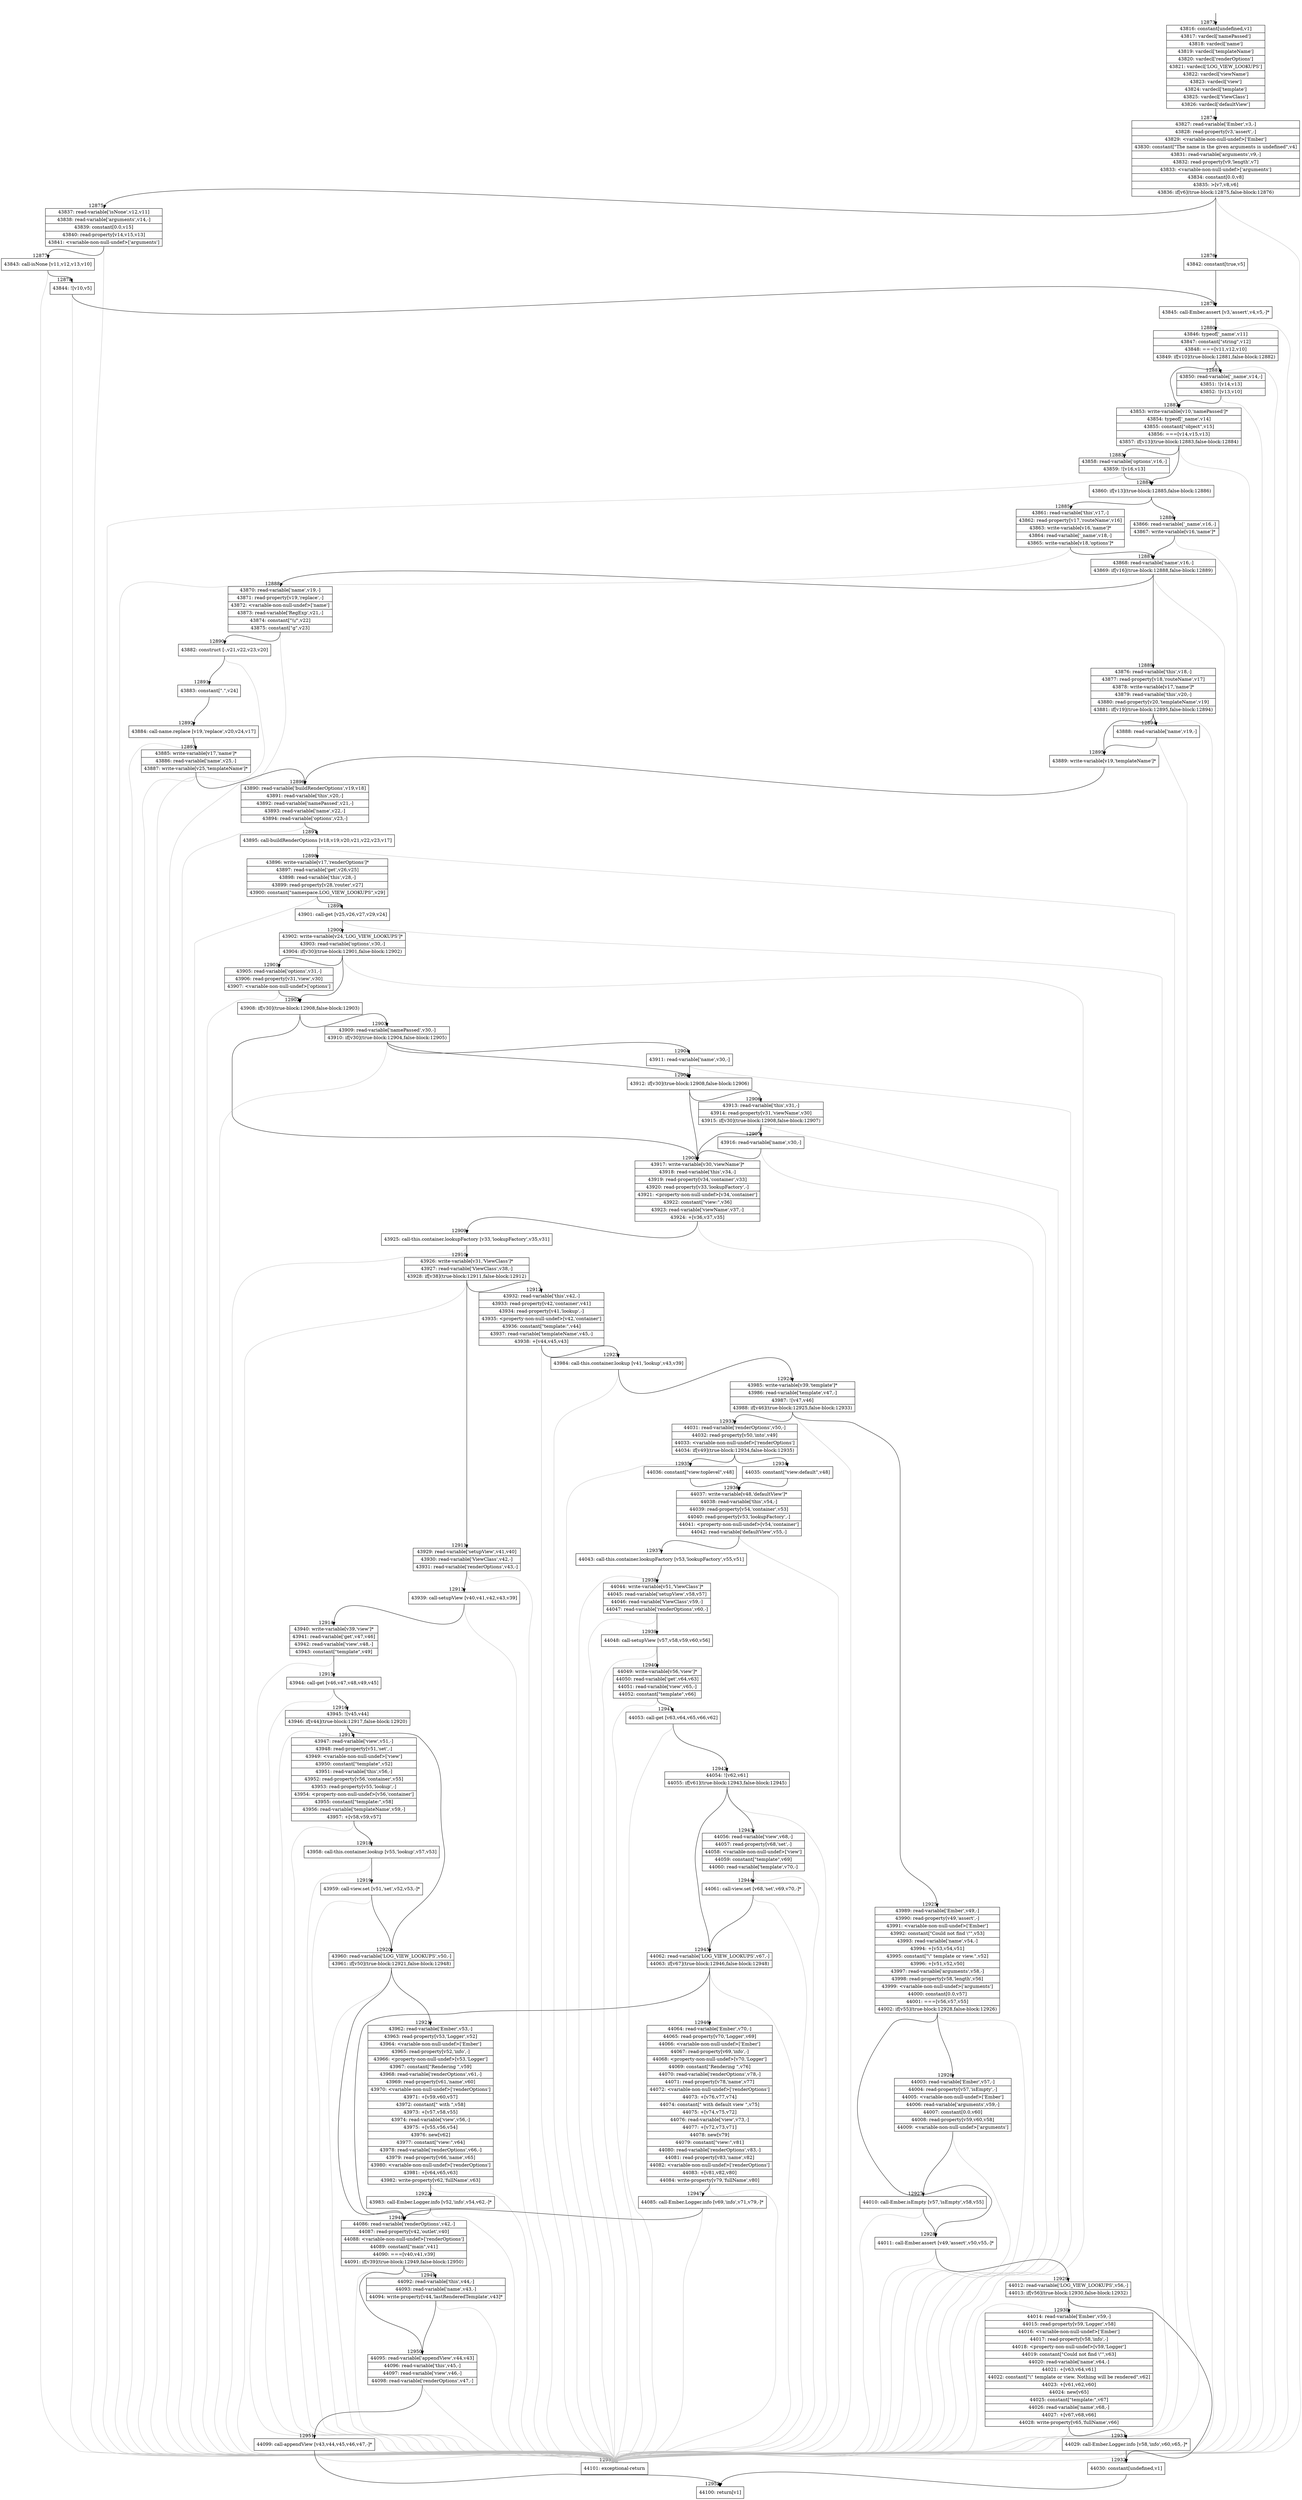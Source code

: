digraph {
rankdir="TD"
BB_entry1068[shape=none,label=""];
BB_entry1068 -> BB12873 [tailport=s, headport=n, headlabel="    12873"]
BB12873 [shape=record label="{43816: constant[undefined,v1]|43817: vardecl['namePassed']|43818: vardecl['name']|43819: vardecl['templateName']|43820: vardecl['renderOptions']|43821: vardecl['LOG_VIEW_LOOKUPS']|43822: vardecl['viewName']|43823: vardecl['view']|43824: vardecl['template']|43825: vardecl['ViewClass']|43826: vardecl['defaultView']}" ] 
BB12873 -> BB12874 [tailport=s, headport=n, headlabel="      12874"]
BB12874 [shape=record label="{43827: read-variable['Ember',v3,-]|43828: read-property[v3,'assert',-]|43829: \<variable-non-null-undef\>['Ember']|43830: constant[\"The name in the given arguments is undefined\",v4]|43831: read-variable['arguments',v9,-]|43832: read-property[v9,'length',v7]|43833: \<variable-non-null-undef\>['arguments']|43834: constant[0.0,v8]|43835: \>[v7,v8,v6]|43836: if[v6](true-block:12875,false-block:12876)}" ] 
BB12874 -> BB12875 [tailport=s, headport=n, headlabel="      12875"]
BB12874 -> BB12876 [tailport=s, headport=n, headlabel="      12876"]
BB12874 -> BB12953 [tailport=s, headport=n, color=gray, headlabel="      12953"]
BB12875 [shape=record label="{43837: read-variable['isNone',v12,v11]|43838: read-variable['arguments',v14,-]|43839: constant[0.0,v15]|43840: read-property[v14,v15,v13]|43841: \<variable-non-null-undef\>['arguments']}" ] 
BB12875 -> BB12877 [tailport=s, headport=n, headlabel="      12877"]
BB12875 -> BB12953 [tailport=s, headport=n, color=gray]
BB12876 [shape=record label="{43842: constant[true,v5]}" ] 
BB12876 -> BB12879 [tailport=s, headport=n, headlabel="      12879"]
BB12877 [shape=record label="{43843: call-isNone [v11,v12,v13,v10]}" ] 
BB12877 -> BB12878 [tailport=s, headport=n, headlabel="      12878"]
BB12877 -> BB12953 [tailport=s, headport=n, color=gray]
BB12878 [shape=record label="{43844: ![v10,v5]}" ] 
BB12878 -> BB12879 [tailport=s, headport=n]
BB12878 -> BB12953 [tailport=s, headport=n, color=gray]
BB12879 [shape=record label="{43845: call-Ember.assert [v3,'assert',v4,v5,-]*}" ] 
BB12879 -> BB12880 [tailport=s, headport=n, headlabel="      12880"]
BB12879 -> BB12953 [tailport=s, headport=n, color=gray]
BB12880 [shape=record label="{43846: typeof['_name',v11]|43847: constant[\"string\",v12]|43848: ===[v11,v12,v10]|43849: if[v10](true-block:12881,false-block:12882)}" ] 
BB12880 -> BB12882 [tailport=s, headport=n, headlabel="      12882"]
BB12880 -> BB12881 [tailport=s, headport=n, headlabel="      12881"]
BB12880 -> BB12953 [tailport=s, headport=n, color=gray]
BB12881 [shape=record label="{43850: read-variable['_name',v14,-]|43851: ![v14,v13]|43852: ![v13,v10]}" ] 
BB12881 -> BB12882 [tailport=s, headport=n]
BB12881 -> BB12953 [tailport=s, headport=n, color=gray]
BB12882 [shape=record label="{43853: write-variable[v10,'namePassed']*|43854: typeof['_name',v14]|43855: constant[\"object\",v15]|43856: ===[v14,v15,v13]|43857: if[v13](true-block:12883,false-block:12884)}" ] 
BB12882 -> BB12884 [tailport=s, headport=n, headlabel="      12884"]
BB12882 -> BB12883 [tailport=s, headport=n, headlabel="      12883"]
BB12882 -> BB12953 [tailport=s, headport=n, color=gray]
BB12883 [shape=record label="{43858: read-variable['options',v16,-]|43859: ![v16,v13]}" ] 
BB12883 -> BB12884 [tailport=s, headport=n]
BB12883 -> BB12953 [tailport=s, headport=n, color=gray]
BB12884 [shape=record label="{43860: if[v13](true-block:12885,false-block:12886)}" ] 
BB12884 -> BB12885 [tailport=s, headport=n, headlabel="      12885"]
BB12884 -> BB12886 [tailport=s, headport=n, headlabel="      12886"]
BB12885 [shape=record label="{43861: read-variable['this',v17,-]|43862: read-property[v17,'routeName',v16]|43863: write-variable[v16,'name']*|43864: read-variable['_name',v18,-]|43865: write-variable[v18,'options']*}" ] 
BB12885 -> BB12887 [tailport=s, headport=n, headlabel="      12887"]
BB12885 -> BB12953 [tailport=s, headport=n, color=gray]
BB12886 [shape=record label="{43866: read-variable['_name',v16,-]|43867: write-variable[v16,'name']*}" ] 
BB12886 -> BB12887 [tailport=s, headport=n]
BB12886 -> BB12953 [tailport=s, headport=n, color=gray]
BB12887 [shape=record label="{43868: read-variable['name',v16,-]|43869: if[v16](true-block:12888,false-block:12889)}" ] 
BB12887 -> BB12888 [tailport=s, headport=n, headlabel="      12888"]
BB12887 -> BB12889 [tailport=s, headport=n, headlabel="      12889"]
BB12887 -> BB12953 [tailport=s, headport=n, color=gray]
BB12888 [shape=record label="{43870: read-variable['name',v19,-]|43871: read-property[v19,'replace',-]|43872: \<variable-non-null-undef\>['name']|43873: read-variable['RegExp',v21,-]|43874: constant[\"\\\\/\",v22]|43875: constant[\"g\",v23]}" ] 
BB12888 -> BB12890 [tailport=s, headport=n, headlabel="      12890"]
BB12888 -> BB12953 [tailport=s, headport=n, color=gray]
BB12889 [shape=record label="{43876: read-variable['this',v18,-]|43877: read-property[v18,'routeName',v17]|43878: write-variable[v17,'name']*|43879: read-variable['this',v20,-]|43880: read-property[v20,'templateName',v19]|43881: if[v19](true-block:12895,false-block:12894)}" ] 
BB12889 -> BB12895 [tailport=s, headport=n, headlabel="      12895"]
BB12889 -> BB12894 [tailport=s, headport=n, headlabel="      12894"]
BB12889 -> BB12953 [tailport=s, headport=n, color=gray]
BB12890 [shape=record label="{43882: construct [-,v21,v22,v23,v20]}" ] 
BB12890 -> BB12891 [tailport=s, headport=n, headlabel="      12891"]
BB12890 -> BB12953 [tailport=s, headport=n, color=gray]
BB12891 [shape=record label="{43883: constant[\".\",v24]}" ] 
BB12891 -> BB12892 [tailport=s, headport=n, headlabel="      12892"]
BB12892 [shape=record label="{43884: call-name.replace [v19,'replace',v20,v24,v17]}" ] 
BB12892 -> BB12893 [tailport=s, headport=n, headlabel="      12893"]
BB12892 -> BB12953 [tailport=s, headport=n, color=gray]
BB12893 [shape=record label="{43885: write-variable[v17,'name']*|43886: read-variable['name',v25,-]|43887: write-variable[v25,'templateName']*}" ] 
BB12893 -> BB12896 [tailport=s, headport=n, headlabel="      12896"]
BB12893 -> BB12953 [tailport=s, headport=n, color=gray]
BB12894 [shape=record label="{43888: read-variable['name',v19,-]}" ] 
BB12894 -> BB12895 [tailport=s, headport=n]
BB12894 -> BB12953 [tailport=s, headport=n, color=gray]
BB12895 [shape=record label="{43889: write-variable[v19,'templateName']*}" ] 
BB12895 -> BB12896 [tailport=s, headport=n]
BB12896 [shape=record label="{43890: read-variable['buildRenderOptions',v19,v18]|43891: read-variable['this',v20,-]|43892: read-variable['namePassed',v21,-]|43893: read-variable['name',v22,-]|43894: read-variable['options',v23,-]}" ] 
BB12896 -> BB12897 [tailport=s, headport=n, headlabel="      12897"]
BB12896 -> BB12953 [tailport=s, headport=n, color=gray]
BB12897 [shape=record label="{43895: call-buildRenderOptions [v18,v19,v20,v21,v22,v23,v17]}" ] 
BB12897 -> BB12898 [tailport=s, headport=n, headlabel="      12898"]
BB12897 -> BB12953 [tailport=s, headport=n, color=gray]
BB12898 [shape=record label="{43896: write-variable[v17,'renderOptions']*|43897: read-variable['get',v26,v25]|43898: read-variable['this',v28,-]|43899: read-property[v28,'router',v27]|43900: constant[\"namespace.LOG_VIEW_LOOKUPS\",v29]}" ] 
BB12898 -> BB12899 [tailport=s, headport=n, headlabel="      12899"]
BB12898 -> BB12953 [tailport=s, headport=n, color=gray]
BB12899 [shape=record label="{43901: call-get [v25,v26,v27,v29,v24]}" ] 
BB12899 -> BB12900 [tailport=s, headport=n, headlabel="      12900"]
BB12899 -> BB12953 [tailport=s, headport=n, color=gray]
BB12900 [shape=record label="{43902: write-variable[v24,'LOG_VIEW_LOOKUPS']*|43903: read-variable['options',v30,-]|43904: if[v30](true-block:12901,false-block:12902)}" ] 
BB12900 -> BB12902 [tailport=s, headport=n, headlabel="      12902"]
BB12900 -> BB12901 [tailport=s, headport=n, headlabel="      12901"]
BB12900 -> BB12953 [tailport=s, headport=n, color=gray]
BB12901 [shape=record label="{43905: read-variable['options',v31,-]|43906: read-property[v31,'view',v30]|43907: \<variable-non-null-undef\>['options']}" ] 
BB12901 -> BB12902 [tailport=s, headport=n]
BB12901 -> BB12953 [tailport=s, headport=n, color=gray]
BB12902 [shape=record label="{43908: if[v30](true-block:12908,false-block:12903)}" ] 
BB12902 -> BB12908 [tailport=s, headport=n, headlabel="      12908"]
BB12902 -> BB12903 [tailport=s, headport=n, headlabel="      12903"]
BB12903 [shape=record label="{43909: read-variable['namePassed',v30,-]|43910: if[v30](true-block:12904,false-block:12905)}" ] 
BB12903 -> BB12905 [tailport=s, headport=n, headlabel="      12905"]
BB12903 -> BB12904 [tailport=s, headport=n, headlabel="      12904"]
BB12903 -> BB12953 [tailport=s, headport=n, color=gray]
BB12904 [shape=record label="{43911: read-variable['name',v30,-]}" ] 
BB12904 -> BB12905 [tailport=s, headport=n]
BB12904 -> BB12953 [tailport=s, headport=n, color=gray]
BB12905 [shape=record label="{43912: if[v30](true-block:12908,false-block:12906)}" ] 
BB12905 -> BB12908 [tailport=s, headport=n]
BB12905 -> BB12906 [tailport=s, headport=n, headlabel="      12906"]
BB12906 [shape=record label="{43913: read-variable['this',v31,-]|43914: read-property[v31,'viewName',v30]|43915: if[v30](true-block:12908,false-block:12907)}" ] 
BB12906 -> BB12908 [tailport=s, headport=n]
BB12906 -> BB12907 [tailport=s, headport=n, headlabel="      12907"]
BB12906 -> BB12953 [tailport=s, headport=n, color=gray]
BB12907 [shape=record label="{43916: read-variable['name',v30,-]}" ] 
BB12907 -> BB12908 [tailport=s, headport=n]
BB12907 -> BB12953 [tailport=s, headport=n, color=gray]
BB12908 [shape=record label="{43917: write-variable[v30,'viewName']*|43918: read-variable['this',v34,-]|43919: read-property[v34,'container',v33]|43920: read-property[v33,'lookupFactory',-]|43921: \<property-non-null-undef\>[v34,'container']|43922: constant[\"view:\",v36]|43923: read-variable['viewName',v37,-]|43924: +[v36,v37,v35]}" ] 
BB12908 -> BB12909 [tailport=s, headport=n, headlabel="      12909"]
BB12908 -> BB12953 [tailport=s, headport=n, color=gray]
BB12909 [shape=record label="{43925: call-this.container.lookupFactory [v33,'lookupFactory',v35,v31]}" ] 
BB12909 -> BB12910 [tailport=s, headport=n, headlabel="      12910"]
BB12909 -> BB12953 [tailport=s, headport=n, color=gray]
BB12910 [shape=record label="{43926: write-variable[v31,'ViewClass']*|43927: read-variable['ViewClass',v38,-]|43928: if[v38](true-block:12911,false-block:12912)}" ] 
BB12910 -> BB12911 [tailport=s, headport=n, headlabel="      12911"]
BB12910 -> BB12912 [tailport=s, headport=n, headlabel="      12912"]
BB12910 -> BB12953 [tailport=s, headport=n, color=gray]
BB12911 [shape=record label="{43929: read-variable['setupView',v41,v40]|43930: read-variable['ViewClass',v42,-]|43931: read-variable['renderOptions',v43,-]}" ] 
BB12911 -> BB12913 [tailport=s, headport=n, headlabel="      12913"]
BB12911 -> BB12953 [tailport=s, headport=n, color=gray]
BB12912 [shape=record label="{43932: read-variable['this',v42,-]|43933: read-property[v42,'container',v41]|43934: read-property[v41,'lookup',-]|43935: \<property-non-null-undef\>[v42,'container']|43936: constant[\"template:\",v44]|43937: read-variable['templateName',v45,-]|43938: +[v44,v45,v43]}" ] 
BB12912 -> BB12923 [tailport=s, headport=n, headlabel="      12923"]
BB12912 -> BB12953 [tailport=s, headport=n, color=gray]
BB12913 [shape=record label="{43939: call-setupView [v40,v41,v42,v43,v39]}" ] 
BB12913 -> BB12914 [tailport=s, headport=n, headlabel="      12914"]
BB12913 -> BB12953 [tailport=s, headport=n, color=gray]
BB12914 [shape=record label="{43940: write-variable[v39,'view']*|43941: read-variable['get',v47,v46]|43942: read-variable['view',v48,-]|43943: constant[\"template\",v49]}" ] 
BB12914 -> BB12915 [tailport=s, headport=n, headlabel="      12915"]
BB12914 -> BB12953 [tailport=s, headport=n, color=gray]
BB12915 [shape=record label="{43944: call-get [v46,v47,v48,v49,v45]}" ] 
BB12915 -> BB12916 [tailport=s, headport=n, headlabel="      12916"]
BB12915 -> BB12953 [tailport=s, headport=n, color=gray]
BB12916 [shape=record label="{43945: ![v45,v44]|43946: if[v44](true-block:12917,false-block:12920)}" ] 
BB12916 -> BB12917 [tailport=s, headport=n, headlabel="      12917"]
BB12916 -> BB12920 [tailport=s, headport=n, headlabel="      12920"]
BB12916 -> BB12953 [tailport=s, headport=n, color=gray]
BB12917 [shape=record label="{43947: read-variable['view',v51,-]|43948: read-property[v51,'set',-]|43949: \<variable-non-null-undef\>['view']|43950: constant[\"template\",v52]|43951: read-variable['this',v56,-]|43952: read-property[v56,'container',v55]|43953: read-property[v55,'lookup',-]|43954: \<property-non-null-undef\>[v56,'container']|43955: constant[\"template:\",v58]|43956: read-variable['templateName',v59,-]|43957: +[v58,v59,v57]}" ] 
BB12917 -> BB12918 [tailport=s, headport=n, headlabel="      12918"]
BB12917 -> BB12953 [tailport=s, headport=n, color=gray]
BB12918 [shape=record label="{43958: call-this.container.lookup [v55,'lookup',v57,v53]}" ] 
BB12918 -> BB12919 [tailport=s, headport=n, headlabel="      12919"]
BB12918 -> BB12953 [tailport=s, headport=n, color=gray]
BB12919 [shape=record label="{43959: call-view.set [v51,'set',v52,v53,-]*}" ] 
BB12919 -> BB12920 [tailport=s, headport=n]
BB12919 -> BB12953 [tailport=s, headport=n, color=gray]
BB12920 [shape=record label="{43960: read-variable['LOG_VIEW_LOOKUPS',v50,-]|43961: if[v50](true-block:12921,false-block:12948)}" ] 
BB12920 -> BB12921 [tailport=s, headport=n, headlabel="      12921"]
BB12920 -> BB12948 [tailport=s, headport=n, headlabel="      12948"]
BB12920 -> BB12953 [tailport=s, headport=n, color=gray]
BB12921 [shape=record label="{43962: read-variable['Ember',v53,-]|43963: read-property[v53,'Logger',v52]|43964: \<variable-non-null-undef\>['Ember']|43965: read-property[v52,'info',-]|43966: \<property-non-null-undef\>[v53,'Logger']|43967: constant[\"Rendering \",v59]|43968: read-variable['renderOptions',v61,-]|43969: read-property[v61,'name',v60]|43970: \<variable-non-null-undef\>['renderOptions']|43971: +[v59,v60,v57]|43972: constant[\" with \",v58]|43973: +[v57,v58,v55]|43974: read-variable['view',v56,-]|43975: +[v55,v56,v54]|43976: new[v62]|43977: constant[\"view:\",v64]|43978: read-variable['renderOptions',v66,-]|43979: read-property[v66,'name',v65]|43980: \<variable-non-null-undef\>['renderOptions']|43981: +[v64,v65,v63]|43982: write-property[v62,'fullName',v63]}" ] 
BB12921 -> BB12922 [tailport=s, headport=n, headlabel="      12922"]
BB12921 -> BB12953 [tailport=s, headport=n, color=gray]
BB12922 [shape=record label="{43983: call-Ember.Logger.info [v52,'info',v54,v62,-]*}" ] 
BB12922 -> BB12948 [tailport=s, headport=n]
BB12922 -> BB12953 [tailport=s, headport=n, color=gray]
BB12923 [shape=record label="{43984: call-this.container.lookup [v41,'lookup',v43,v39]}" ] 
BB12923 -> BB12924 [tailport=s, headport=n, headlabel="      12924"]
BB12923 -> BB12953 [tailport=s, headport=n, color=gray]
BB12924 [shape=record label="{43985: write-variable[v39,'template']*|43986: read-variable['template',v47,-]|43987: ![v47,v46]|43988: if[v46](true-block:12925,false-block:12933)}" ] 
BB12924 -> BB12925 [tailport=s, headport=n, headlabel="      12925"]
BB12924 -> BB12933 [tailport=s, headport=n, headlabel="      12933"]
BB12924 -> BB12953 [tailport=s, headport=n, color=gray]
BB12925 [shape=record label="{43989: read-variable['Ember',v49,-]|43990: read-property[v49,'assert',-]|43991: \<variable-non-null-undef\>['Ember']|43992: constant[\"Could not find \\\"\",v53]|43993: read-variable['name',v54,-]|43994: +[v53,v54,v51]|43995: constant[\"\\\" template or view.\",v52]|43996: +[v51,v52,v50]|43997: read-variable['arguments',v58,-]|43998: read-property[v58,'length',v56]|43999: \<variable-non-null-undef\>['arguments']|44000: constant[0.0,v57]|44001: ===[v56,v57,v55]|44002: if[v55](true-block:12928,false-block:12926)}" ] 
BB12925 -> BB12928 [tailport=s, headport=n, headlabel="      12928"]
BB12925 -> BB12926 [tailport=s, headport=n, headlabel="      12926"]
BB12925 -> BB12953 [tailport=s, headport=n, color=gray]
BB12926 [shape=record label="{44003: read-variable['Ember',v57,-]|44004: read-property[v57,'isEmpty',-]|44005: \<variable-non-null-undef\>['Ember']|44006: read-variable['arguments',v59,-]|44007: constant[0.0,v60]|44008: read-property[v59,v60,v58]|44009: \<variable-non-null-undef\>['arguments']}" ] 
BB12926 -> BB12927 [tailport=s, headport=n, headlabel="      12927"]
BB12926 -> BB12953 [tailport=s, headport=n, color=gray]
BB12927 [shape=record label="{44010: call-Ember.isEmpty [v57,'isEmpty',v58,v55]}" ] 
BB12927 -> BB12928 [tailport=s, headport=n]
BB12927 -> BB12953 [tailport=s, headport=n, color=gray]
BB12928 [shape=record label="{44011: call-Ember.assert [v49,'assert',v50,v55,-]*}" ] 
BB12928 -> BB12929 [tailport=s, headport=n, headlabel="      12929"]
BB12928 -> BB12953 [tailport=s, headport=n, color=gray]
BB12929 [shape=record label="{44012: read-variable['LOG_VIEW_LOOKUPS',v56,-]|44013: if[v56](true-block:12930,false-block:12932)}" ] 
BB12929 -> BB12930 [tailport=s, headport=n, headlabel="      12930"]
BB12929 -> BB12932 [tailport=s, headport=n, headlabel="      12932"]
BB12929 -> BB12953 [tailport=s, headport=n, color=gray]
BB12930 [shape=record label="{44014: read-variable['Ember',v59,-]|44015: read-property[v59,'Logger',v58]|44016: \<variable-non-null-undef\>['Ember']|44017: read-property[v58,'info',-]|44018: \<property-non-null-undef\>[v59,'Logger']|44019: constant[\"Could not find \\\"\",v63]|44020: read-variable['name',v64,-]|44021: +[v63,v64,v61]|44022: constant[\"\\\" template or view. Nothing will be rendered\",v62]|44023: +[v61,v62,v60]|44024: new[v65]|44025: constant[\"template:\",v67]|44026: read-variable['name',v68,-]|44027: +[v67,v68,v66]|44028: write-property[v65,'fullName',v66]}" ] 
BB12930 -> BB12931 [tailport=s, headport=n, headlabel="      12931"]
BB12930 -> BB12953 [tailport=s, headport=n, color=gray]
BB12931 [shape=record label="{44029: call-Ember.Logger.info [v58,'info',v60,v65,-]*}" ] 
BB12931 -> BB12932 [tailport=s, headport=n]
BB12931 -> BB12953 [tailport=s, headport=n, color=gray]
BB12932 [shape=record label="{44030: constant[undefined,v1]}" ] 
BB12932 -> BB12952 [tailport=s, headport=n, headlabel="      12952"]
BB12933 [shape=record label="{44031: read-variable['renderOptions',v50,-]|44032: read-property[v50,'into',v49]|44033: \<variable-non-null-undef\>['renderOptions']|44034: if[v49](true-block:12934,false-block:12935)}" ] 
BB12933 -> BB12934 [tailport=s, headport=n, headlabel="      12934"]
BB12933 -> BB12935 [tailport=s, headport=n, headlabel="      12935"]
BB12933 -> BB12953 [tailport=s, headport=n, color=gray]
BB12934 [shape=record label="{44035: constant[\"view:default\",v48]}" ] 
BB12934 -> BB12936 [tailport=s, headport=n, headlabel="      12936"]
BB12935 [shape=record label="{44036: constant[\"view:toplevel\",v48]}" ] 
BB12935 -> BB12936 [tailport=s, headport=n]
BB12936 [shape=record label="{44037: write-variable[v48,'defaultView']*|44038: read-variable['this',v54,-]|44039: read-property[v54,'container',v53]|44040: read-property[v53,'lookupFactory',-]|44041: \<property-non-null-undef\>[v54,'container']|44042: read-variable['defaultView',v55,-]}" ] 
BB12936 -> BB12937 [tailport=s, headport=n, headlabel="      12937"]
BB12936 -> BB12953 [tailport=s, headport=n, color=gray]
BB12937 [shape=record label="{44043: call-this.container.lookupFactory [v53,'lookupFactory',v55,v51]}" ] 
BB12937 -> BB12938 [tailport=s, headport=n, headlabel="      12938"]
BB12937 -> BB12953 [tailport=s, headport=n, color=gray]
BB12938 [shape=record label="{44044: write-variable[v51,'ViewClass']*|44045: read-variable['setupView',v58,v57]|44046: read-variable['ViewClass',v59,-]|44047: read-variable['renderOptions',v60,-]}" ] 
BB12938 -> BB12939 [tailport=s, headport=n, headlabel="      12939"]
BB12938 -> BB12953 [tailport=s, headport=n, color=gray]
BB12939 [shape=record label="{44048: call-setupView [v57,v58,v59,v60,v56]}" ] 
BB12939 -> BB12940 [tailport=s, headport=n, headlabel="      12940"]
BB12939 -> BB12953 [tailport=s, headport=n, color=gray]
BB12940 [shape=record label="{44049: write-variable[v56,'view']*|44050: read-variable['get',v64,v63]|44051: read-variable['view',v65,-]|44052: constant[\"template\",v66]}" ] 
BB12940 -> BB12941 [tailport=s, headport=n, headlabel="      12941"]
BB12940 -> BB12953 [tailport=s, headport=n, color=gray]
BB12941 [shape=record label="{44053: call-get [v63,v64,v65,v66,v62]}" ] 
BB12941 -> BB12942 [tailport=s, headport=n, headlabel="      12942"]
BB12941 -> BB12953 [tailport=s, headport=n, color=gray]
BB12942 [shape=record label="{44054: ![v62,v61]|44055: if[v61](true-block:12943,false-block:12945)}" ] 
BB12942 -> BB12943 [tailport=s, headport=n, headlabel="      12943"]
BB12942 -> BB12945 [tailport=s, headport=n, headlabel="      12945"]
BB12942 -> BB12953 [tailport=s, headport=n, color=gray]
BB12943 [shape=record label="{44056: read-variable['view',v68,-]|44057: read-property[v68,'set',-]|44058: \<variable-non-null-undef\>['view']|44059: constant[\"template\",v69]|44060: read-variable['template',v70,-]}" ] 
BB12943 -> BB12944 [tailport=s, headport=n, headlabel="      12944"]
BB12943 -> BB12953 [tailport=s, headport=n, color=gray]
BB12944 [shape=record label="{44061: call-view.set [v68,'set',v69,v70,-]*}" ] 
BB12944 -> BB12945 [tailport=s, headport=n]
BB12944 -> BB12953 [tailport=s, headport=n, color=gray]
BB12945 [shape=record label="{44062: read-variable['LOG_VIEW_LOOKUPS',v67,-]|44063: if[v67](true-block:12946,false-block:12948)}" ] 
BB12945 -> BB12946 [tailport=s, headport=n, headlabel="      12946"]
BB12945 -> BB12948 [tailport=s, headport=n]
BB12945 -> BB12953 [tailport=s, headport=n, color=gray]
BB12946 [shape=record label="{44064: read-variable['Ember',v70,-]|44065: read-property[v70,'Logger',v69]|44066: \<variable-non-null-undef\>['Ember']|44067: read-property[v69,'info',-]|44068: \<property-non-null-undef\>[v70,'Logger']|44069: constant[\"Rendering \",v76]|44070: read-variable['renderOptions',v78,-]|44071: read-property[v78,'name',v77]|44072: \<variable-non-null-undef\>['renderOptions']|44073: +[v76,v77,v74]|44074: constant[\" with default view \",v75]|44075: +[v74,v75,v72]|44076: read-variable['view',v73,-]|44077: +[v72,v73,v71]|44078: new[v79]|44079: constant[\"view:\",v81]|44080: read-variable['renderOptions',v83,-]|44081: read-property[v83,'name',v82]|44082: \<variable-non-null-undef\>['renderOptions']|44083: +[v81,v82,v80]|44084: write-property[v79,'fullName',v80]}" ] 
BB12946 -> BB12947 [tailport=s, headport=n, headlabel="      12947"]
BB12946 -> BB12953 [tailport=s, headport=n, color=gray]
BB12947 [shape=record label="{44085: call-Ember.Logger.info [v69,'info',v71,v79,-]*}" ] 
BB12947 -> BB12948 [tailport=s, headport=n]
BB12947 -> BB12953 [tailport=s, headport=n, color=gray]
BB12948 [shape=record label="{44086: read-variable['renderOptions',v42,-]|44087: read-property[v42,'outlet',v40]|44088: \<variable-non-null-undef\>['renderOptions']|44089: constant[\"main\",v41]|44090: ===[v40,v41,v39]|44091: if[v39](true-block:12949,false-block:12950)}" ] 
BB12948 -> BB12949 [tailport=s, headport=n, headlabel="      12949"]
BB12948 -> BB12950 [tailport=s, headport=n, headlabel="      12950"]
BB12948 -> BB12953 [tailport=s, headport=n, color=gray]
BB12949 [shape=record label="{44092: read-variable['this',v44,-]|44093: read-variable['name',v43,-]|44094: write-property[v44,'lastRenderedTemplate',v43]*}" ] 
BB12949 -> BB12950 [tailport=s, headport=n]
BB12949 -> BB12953 [tailport=s, headport=n, color=gray]
BB12950 [shape=record label="{44095: read-variable['appendView',v44,v43]|44096: read-variable['this',v45,-]|44097: read-variable['view',v46,-]|44098: read-variable['renderOptions',v47,-]}" ] 
BB12950 -> BB12951 [tailport=s, headport=n, headlabel="      12951"]
BB12950 -> BB12953 [tailport=s, headport=n, color=gray]
BB12951 [shape=record label="{44099: call-appendView [v43,v44,v45,v46,v47,-]*}" ] 
BB12951 -> BB12952 [tailport=s, headport=n]
BB12951 -> BB12953 [tailport=s, headport=n, color=gray]
BB12952 [shape=record label="{44100: return[v1]}" ] 
BB12953 [shape=record label="{44101: exceptional-return}" ] 
//#$~ 24505
}
